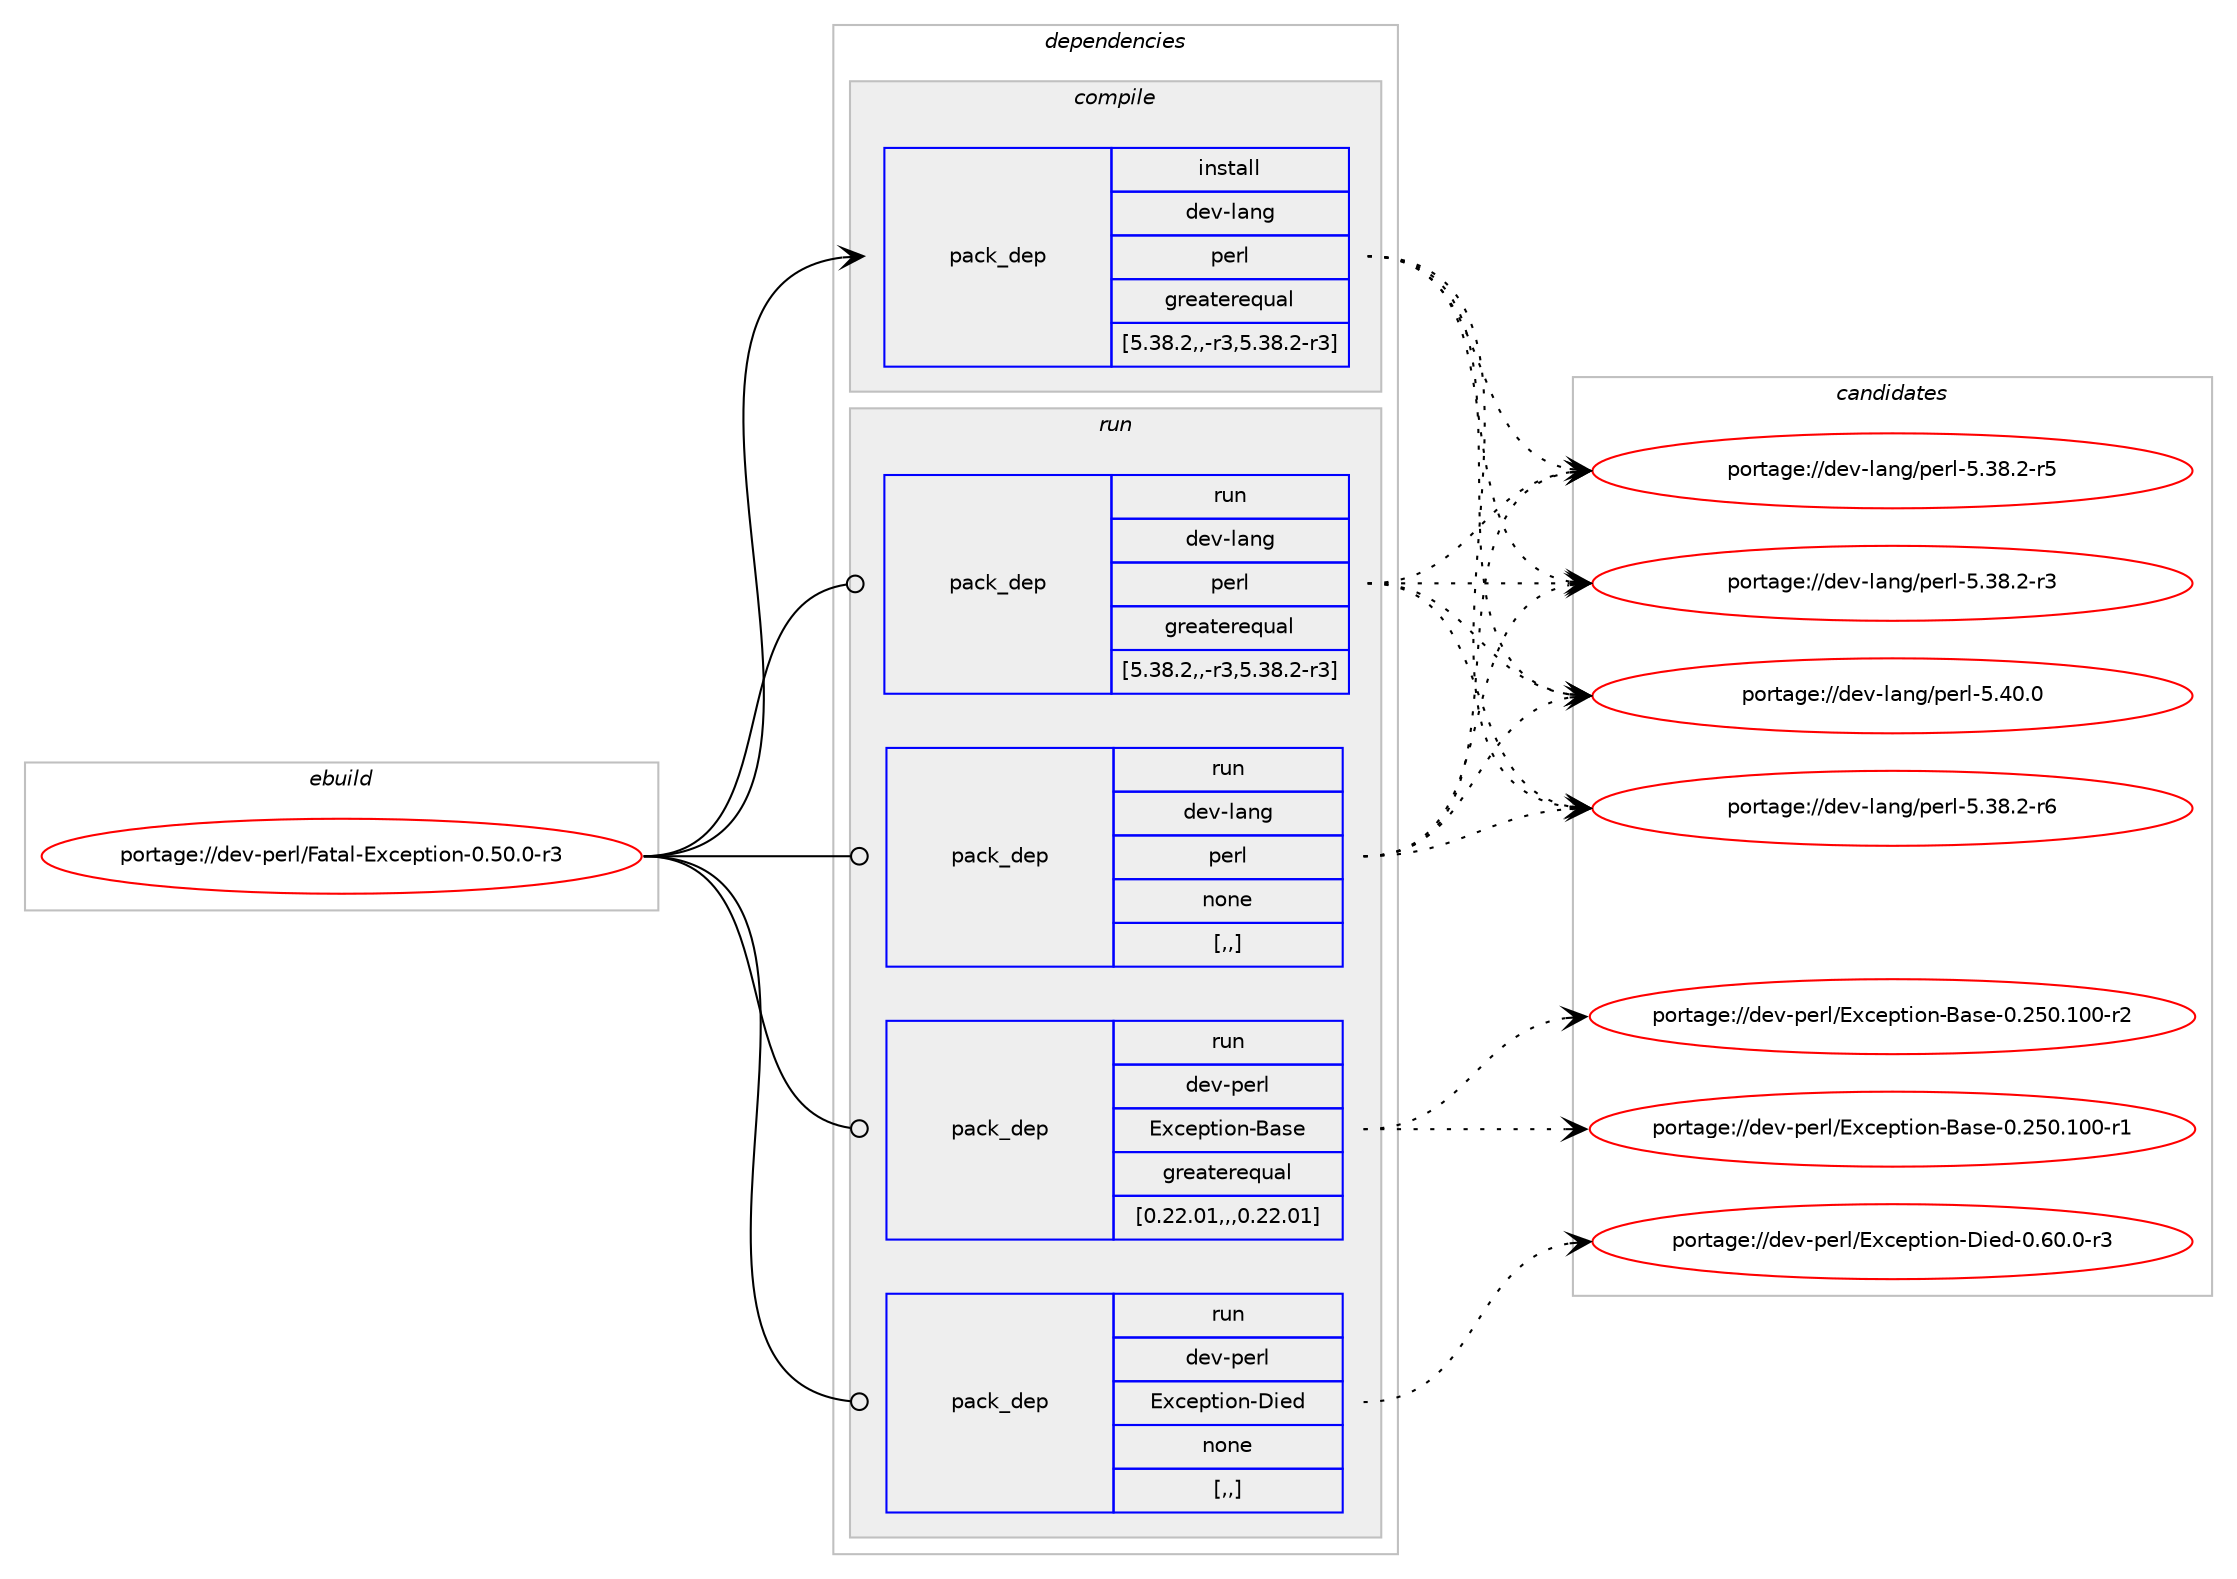 digraph prolog {

# *************
# Graph options
# *************

newrank=true;
concentrate=true;
compound=true;
graph [rankdir=LR,fontname=Helvetica,fontsize=10,ranksep=1.5];#, ranksep=2.5, nodesep=0.2];
edge  [arrowhead=vee];
node  [fontname=Helvetica,fontsize=10];

# **********
# The ebuild
# **********

subgraph cluster_leftcol {
color=gray;
label=<<i>ebuild</i>>;
id [label="portage://dev-perl/Fatal-Exception-0.50.0-r3", color=red, width=4, href="../dev-perl/Fatal-Exception-0.50.0-r3.svg"];
}

# ****************
# The dependencies
# ****************

subgraph cluster_midcol {
color=gray;
label=<<i>dependencies</i>>;
subgraph cluster_compile {
fillcolor="#eeeeee";
style=filled;
label=<<i>compile</i>>;
subgraph pack98843 {
dependency129866 [label=<<TABLE BORDER="0" CELLBORDER="1" CELLSPACING="0" CELLPADDING="4" WIDTH="220"><TR><TD ROWSPAN="6" CELLPADDING="30">pack_dep</TD></TR><TR><TD WIDTH="110">install</TD></TR><TR><TD>dev-lang</TD></TR><TR><TD>perl</TD></TR><TR><TD>greaterequal</TD></TR><TR><TD>[5.38.2,,-r3,5.38.2-r3]</TD></TR></TABLE>>, shape=none, color=blue];
}
id:e -> dependency129866:w [weight=20,style="solid",arrowhead="vee"];
}
subgraph cluster_compileandrun {
fillcolor="#eeeeee";
style=filled;
label=<<i>compile and run</i>>;
}
subgraph cluster_run {
fillcolor="#eeeeee";
style=filled;
label=<<i>run</i>>;
subgraph pack98844 {
dependency129867 [label=<<TABLE BORDER="0" CELLBORDER="1" CELLSPACING="0" CELLPADDING="4" WIDTH="220"><TR><TD ROWSPAN="6" CELLPADDING="30">pack_dep</TD></TR><TR><TD WIDTH="110">run</TD></TR><TR><TD>dev-lang</TD></TR><TR><TD>perl</TD></TR><TR><TD>greaterequal</TD></TR><TR><TD>[5.38.2,,-r3,5.38.2-r3]</TD></TR></TABLE>>, shape=none, color=blue];
}
id:e -> dependency129867:w [weight=20,style="solid",arrowhead="odot"];
subgraph pack98845 {
dependency129868 [label=<<TABLE BORDER="0" CELLBORDER="1" CELLSPACING="0" CELLPADDING="4" WIDTH="220"><TR><TD ROWSPAN="6" CELLPADDING="30">pack_dep</TD></TR><TR><TD WIDTH="110">run</TD></TR><TR><TD>dev-lang</TD></TR><TR><TD>perl</TD></TR><TR><TD>none</TD></TR><TR><TD>[,,]</TD></TR></TABLE>>, shape=none, color=blue];
}
id:e -> dependency129868:w [weight=20,style="solid",arrowhead="odot"];
subgraph pack98846 {
dependency129869 [label=<<TABLE BORDER="0" CELLBORDER="1" CELLSPACING="0" CELLPADDING="4" WIDTH="220"><TR><TD ROWSPAN="6" CELLPADDING="30">pack_dep</TD></TR><TR><TD WIDTH="110">run</TD></TR><TR><TD>dev-perl</TD></TR><TR><TD>Exception-Base</TD></TR><TR><TD>greaterequal</TD></TR><TR><TD>[0.22.01,,,0.22.01]</TD></TR></TABLE>>, shape=none, color=blue];
}
id:e -> dependency129869:w [weight=20,style="solid",arrowhead="odot"];
subgraph pack98847 {
dependency129870 [label=<<TABLE BORDER="0" CELLBORDER="1" CELLSPACING="0" CELLPADDING="4" WIDTH="220"><TR><TD ROWSPAN="6" CELLPADDING="30">pack_dep</TD></TR><TR><TD WIDTH="110">run</TD></TR><TR><TD>dev-perl</TD></TR><TR><TD>Exception-Died</TD></TR><TR><TD>none</TD></TR><TR><TD>[,,]</TD></TR></TABLE>>, shape=none, color=blue];
}
id:e -> dependency129870:w [weight=20,style="solid",arrowhead="odot"];
}
}

# **************
# The candidates
# **************

subgraph cluster_choices {
rank=same;
color=gray;
label=<<i>candidates</i>>;

subgraph choice98843 {
color=black;
nodesep=1;
choice10010111845108971101034711210111410845534652484648 [label="portage://dev-lang/perl-5.40.0", color=red, width=4,href="../dev-lang/perl-5.40.0.svg"];
choice100101118451089711010347112101114108455346515646504511454 [label="portage://dev-lang/perl-5.38.2-r6", color=red, width=4,href="../dev-lang/perl-5.38.2-r6.svg"];
choice100101118451089711010347112101114108455346515646504511453 [label="portage://dev-lang/perl-5.38.2-r5", color=red, width=4,href="../dev-lang/perl-5.38.2-r5.svg"];
choice100101118451089711010347112101114108455346515646504511451 [label="portage://dev-lang/perl-5.38.2-r3", color=red, width=4,href="../dev-lang/perl-5.38.2-r3.svg"];
dependency129866:e -> choice10010111845108971101034711210111410845534652484648:w [style=dotted,weight="100"];
dependency129866:e -> choice100101118451089711010347112101114108455346515646504511454:w [style=dotted,weight="100"];
dependency129866:e -> choice100101118451089711010347112101114108455346515646504511453:w [style=dotted,weight="100"];
dependency129866:e -> choice100101118451089711010347112101114108455346515646504511451:w [style=dotted,weight="100"];
}
subgraph choice98844 {
color=black;
nodesep=1;
choice10010111845108971101034711210111410845534652484648 [label="portage://dev-lang/perl-5.40.0", color=red, width=4,href="../dev-lang/perl-5.40.0.svg"];
choice100101118451089711010347112101114108455346515646504511454 [label="portage://dev-lang/perl-5.38.2-r6", color=red, width=4,href="../dev-lang/perl-5.38.2-r6.svg"];
choice100101118451089711010347112101114108455346515646504511453 [label="portage://dev-lang/perl-5.38.2-r5", color=red, width=4,href="../dev-lang/perl-5.38.2-r5.svg"];
choice100101118451089711010347112101114108455346515646504511451 [label="portage://dev-lang/perl-5.38.2-r3", color=red, width=4,href="../dev-lang/perl-5.38.2-r3.svg"];
dependency129867:e -> choice10010111845108971101034711210111410845534652484648:w [style=dotted,weight="100"];
dependency129867:e -> choice100101118451089711010347112101114108455346515646504511454:w [style=dotted,weight="100"];
dependency129867:e -> choice100101118451089711010347112101114108455346515646504511453:w [style=dotted,weight="100"];
dependency129867:e -> choice100101118451089711010347112101114108455346515646504511451:w [style=dotted,weight="100"];
}
subgraph choice98845 {
color=black;
nodesep=1;
choice10010111845108971101034711210111410845534652484648 [label="portage://dev-lang/perl-5.40.0", color=red, width=4,href="../dev-lang/perl-5.40.0.svg"];
choice100101118451089711010347112101114108455346515646504511454 [label="portage://dev-lang/perl-5.38.2-r6", color=red, width=4,href="../dev-lang/perl-5.38.2-r6.svg"];
choice100101118451089711010347112101114108455346515646504511453 [label="portage://dev-lang/perl-5.38.2-r5", color=red, width=4,href="../dev-lang/perl-5.38.2-r5.svg"];
choice100101118451089711010347112101114108455346515646504511451 [label="portage://dev-lang/perl-5.38.2-r3", color=red, width=4,href="../dev-lang/perl-5.38.2-r3.svg"];
dependency129868:e -> choice10010111845108971101034711210111410845534652484648:w [style=dotted,weight="100"];
dependency129868:e -> choice100101118451089711010347112101114108455346515646504511454:w [style=dotted,weight="100"];
dependency129868:e -> choice100101118451089711010347112101114108455346515646504511453:w [style=dotted,weight="100"];
dependency129868:e -> choice100101118451089711010347112101114108455346515646504511451:w [style=dotted,weight="100"];
}
subgraph choice98846 {
color=black;
nodesep=1;
choice10010111845112101114108476912099101112116105111110456697115101454846505348464948484511450 [label="portage://dev-perl/Exception-Base-0.250.100-r2", color=red, width=4,href="../dev-perl/Exception-Base-0.250.100-r2.svg"];
choice10010111845112101114108476912099101112116105111110456697115101454846505348464948484511449 [label="portage://dev-perl/Exception-Base-0.250.100-r1", color=red, width=4,href="../dev-perl/Exception-Base-0.250.100-r1.svg"];
dependency129869:e -> choice10010111845112101114108476912099101112116105111110456697115101454846505348464948484511450:w [style=dotted,weight="100"];
dependency129869:e -> choice10010111845112101114108476912099101112116105111110456697115101454846505348464948484511449:w [style=dotted,weight="100"];
}
subgraph choice98847 {
color=black;
nodesep=1;
choice100101118451121011141084769120991011121161051111104568105101100454846544846484511451 [label="portage://dev-perl/Exception-Died-0.60.0-r3", color=red, width=4,href="../dev-perl/Exception-Died-0.60.0-r3.svg"];
dependency129870:e -> choice100101118451121011141084769120991011121161051111104568105101100454846544846484511451:w [style=dotted,weight="100"];
}
}

}
